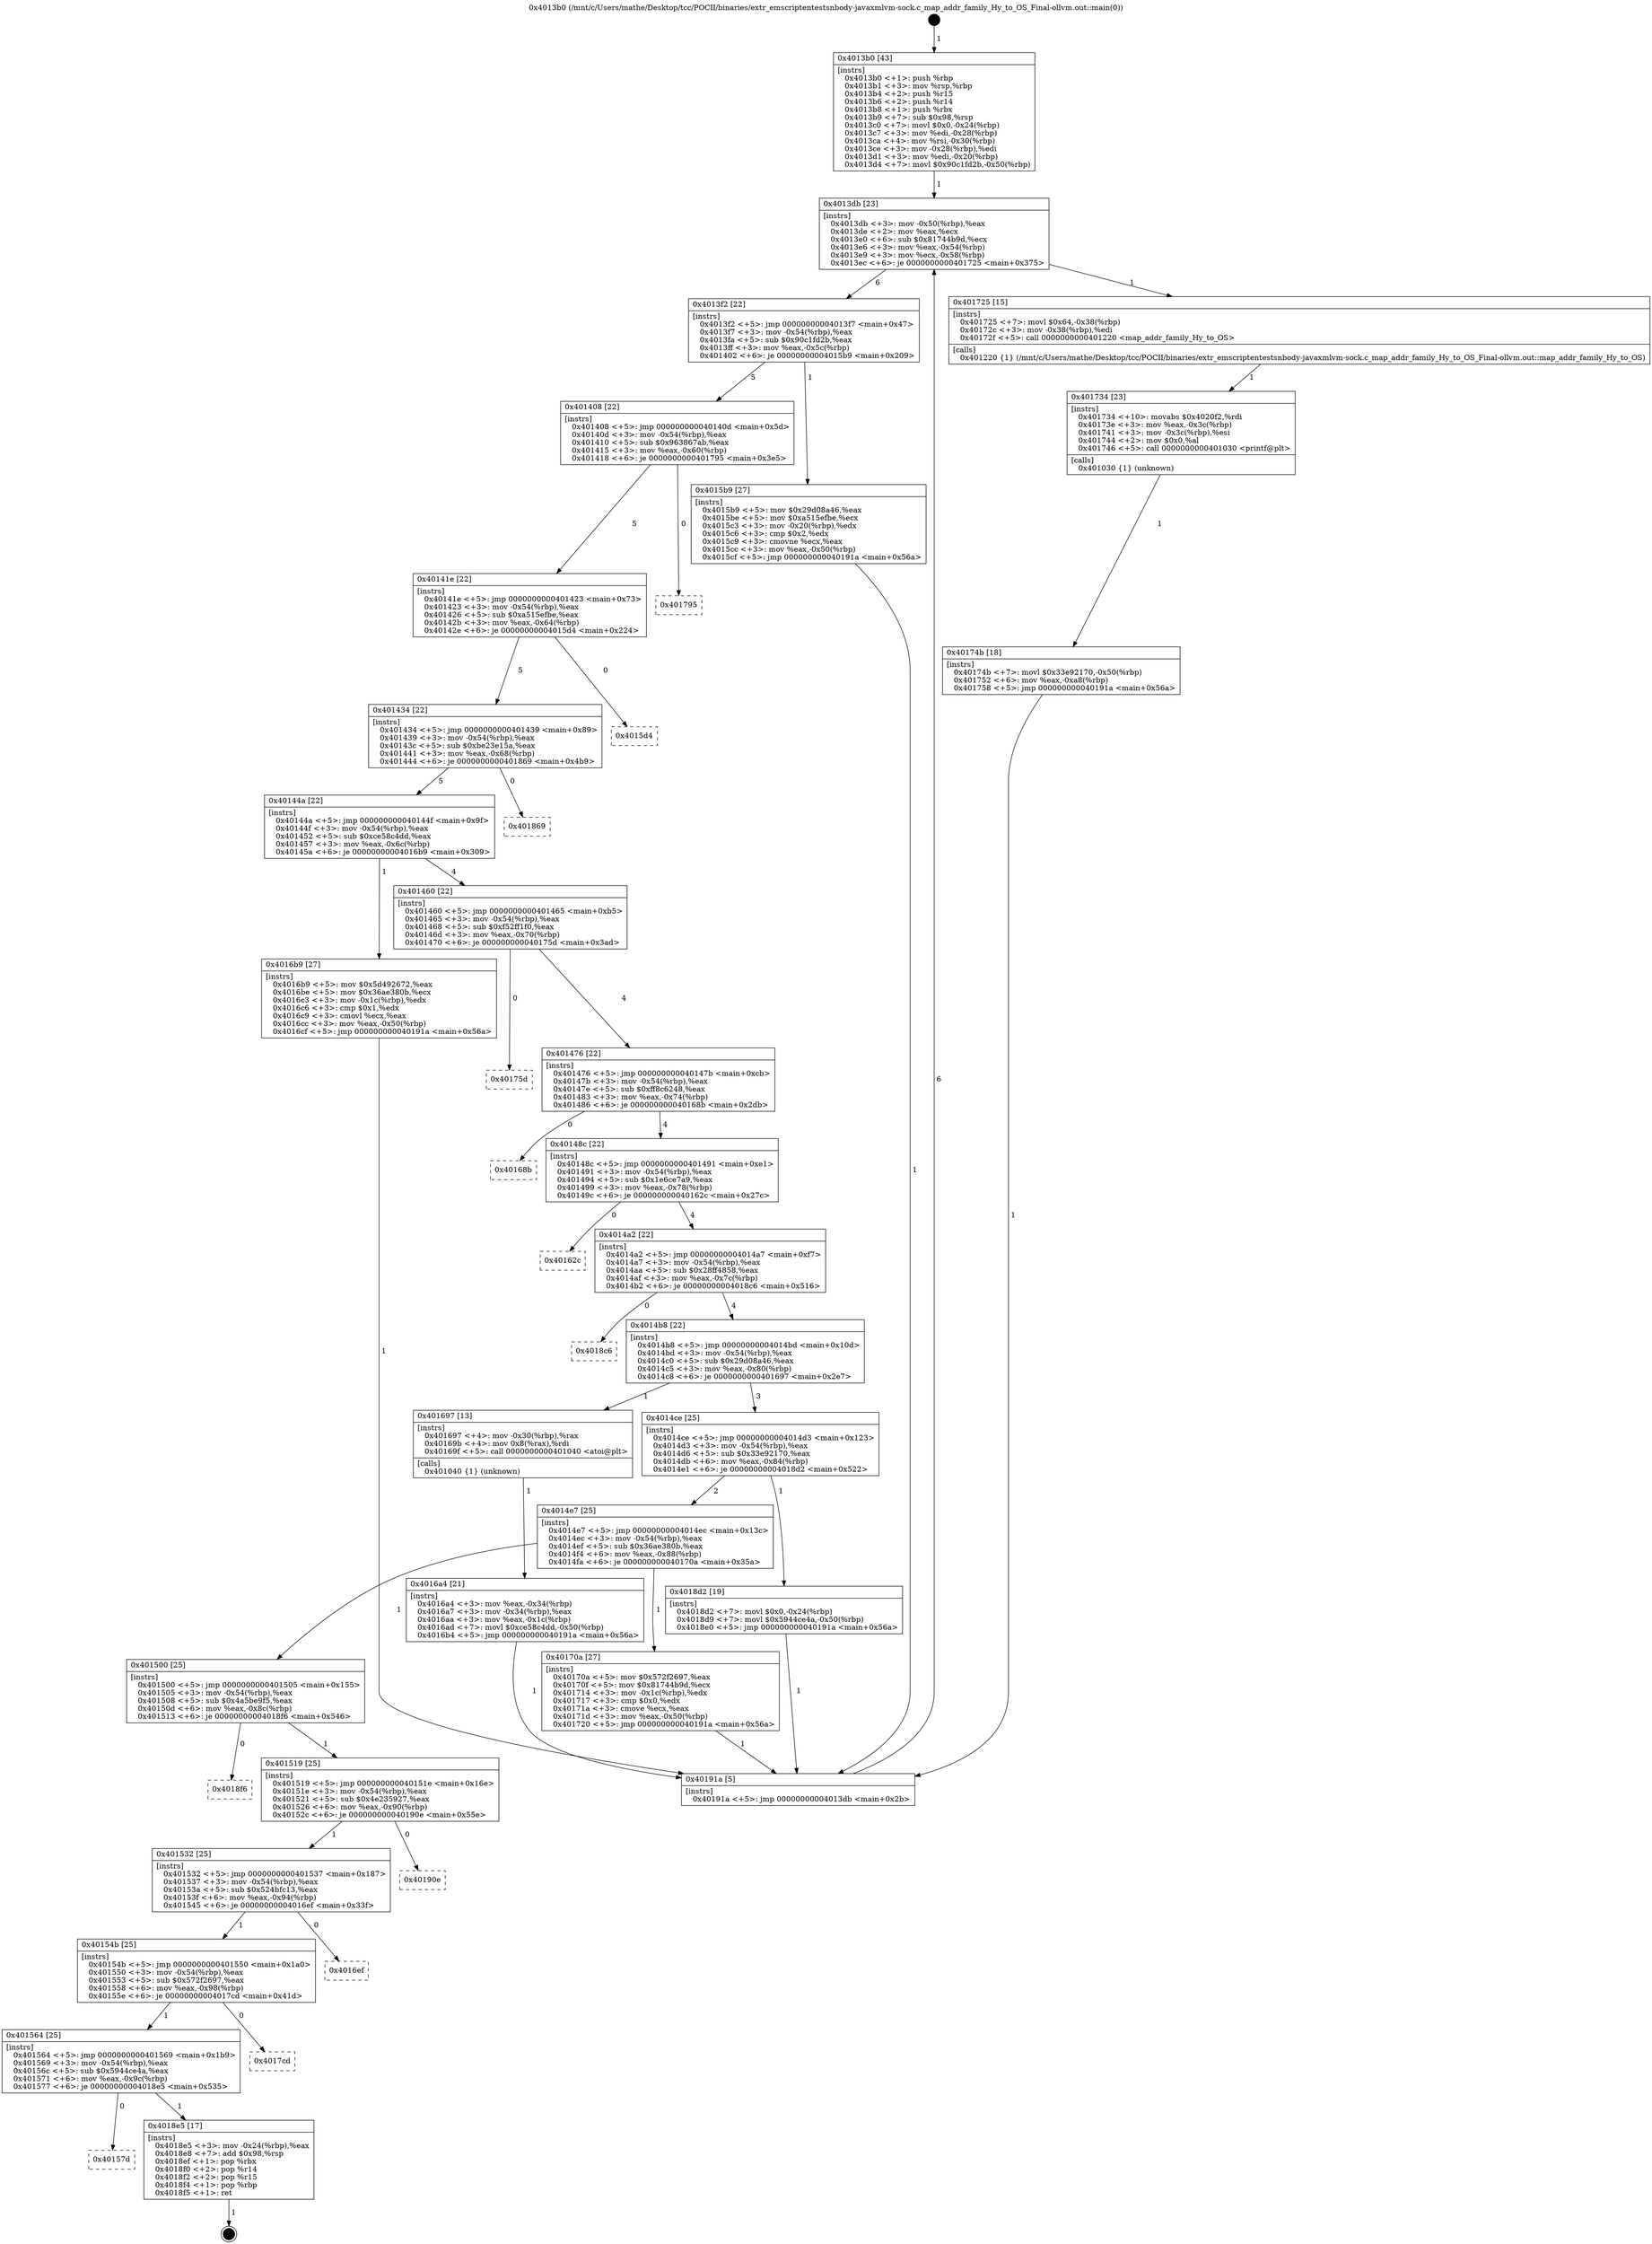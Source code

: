 digraph "0x4013b0" {
  label = "0x4013b0 (/mnt/c/Users/mathe/Desktop/tcc/POCII/binaries/extr_emscriptentestsnbody-javaxmlvm-sock.c_map_addr_family_Hy_to_OS_Final-ollvm.out::main(0))"
  labelloc = "t"
  node[shape=record]

  Entry [label="",width=0.3,height=0.3,shape=circle,fillcolor=black,style=filled]
  "0x4013db" [label="{
     0x4013db [23]\l
     | [instrs]\l
     &nbsp;&nbsp;0x4013db \<+3\>: mov -0x50(%rbp),%eax\l
     &nbsp;&nbsp;0x4013de \<+2\>: mov %eax,%ecx\l
     &nbsp;&nbsp;0x4013e0 \<+6\>: sub $0x81744b9d,%ecx\l
     &nbsp;&nbsp;0x4013e6 \<+3\>: mov %eax,-0x54(%rbp)\l
     &nbsp;&nbsp;0x4013e9 \<+3\>: mov %ecx,-0x58(%rbp)\l
     &nbsp;&nbsp;0x4013ec \<+6\>: je 0000000000401725 \<main+0x375\>\l
  }"]
  "0x401725" [label="{
     0x401725 [15]\l
     | [instrs]\l
     &nbsp;&nbsp;0x401725 \<+7\>: movl $0x64,-0x38(%rbp)\l
     &nbsp;&nbsp;0x40172c \<+3\>: mov -0x38(%rbp),%edi\l
     &nbsp;&nbsp;0x40172f \<+5\>: call 0000000000401220 \<map_addr_family_Hy_to_OS\>\l
     | [calls]\l
     &nbsp;&nbsp;0x401220 \{1\} (/mnt/c/Users/mathe/Desktop/tcc/POCII/binaries/extr_emscriptentestsnbody-javaxmlvm-sock.c_map_addr_family_Hy_to_OS_Final-ollvm.out::map_addr_family_Hy_to_OS)\l
  }"]
  "0x4013f2" [label="{
     0x4013f2 [22]\l
     | [instrs]\l
     &nbsp;&nbsp;0x4013f2 \<+5\>: jmp 00000000004013f7 \<main+0x47\>\l
     &nbsp;&nbsp;0x4013f7 \<+3\>: mov -0x54(%rbp),%eax\l
     &nbsp;&nbsp;0x4013fa \<+5\>: sub $0x90c1fd2b,%eax\l
     &nbsp;&nbsp;0x4013ff \<+3\>: mov %eax,-0x5c(%rbp)\l
     &nbsp;&nbsp;0x401402 \<+6\>: je 00000000004015b9 \<main+0x209\>\l
  }"]
  Exit [label="",width=0.3,height=0.3,shape=circle,fillcolor=black,style=filled,peripheries=2]
  "0x4015b9" [label="{
     0x4015b9 [27]\l
     | [instrs]\l
     &nbsp;&nbsp;0x4015b9 \<+5\>: mov $0x29d08a46,%eax\l
     &nbsp;&nbsp;0x4015be \<+5\>: mov $0xa515efbe,%ecx\l
     &nbsp;&nbsp;0x4015c3 \<+3\>: mov -0x20(%rbp),%edx\l
     &nbsp;&nbsp;0x4015c6 \<+3\>: cmp $0x2,%edx\l
     &nbsp;&nbsp;0x4015c9 \<+3\>: cmovne %ecx,%eax\l
     &nbsp;&nbsp;0x4015cc \<+3\>: mov %eax,-0x50(%rbp)\l
     &nbsp;&nbsp;0x4015cf \<+5\>: jmp 000000000040191a \<main+0x56a\>\l
  }"]
  "0x401408" [label="{
     0x401408 [22]\l
     | [instrs]\l
     &nbsp;&nbsp;0x401408 \<+5\>: jmp 000000000040140d \<main+0x5d\>\l
     &nbsp;&nbsp;0x40140d \<+3\>: mov -0x54(%rbp),%eax\l
     &nbsp;&nbsp;0x401410 \<+5\>: sub $0x963867ab,%eax\l
     &nbsp;&nbsp;0x401415 \<+3\>: mov %eax,-0x60(%rbp)\l
     &nbsp;&nbsp;0x401418 \<+6\>: je 0000000000401795 \<main+0x3e5\>\l
  }"]
  "0x40191a" [label="{
     0x40191a [5]\l
     | [instrs]\l
     &nbsp;&nbsp;0x40191a \<+5\>: jmp 00000000004013db \<main+0x2b\>\l
  }"]
  "0x4013b0" [label="{
     0x4013b0 [43]\l
     | [instrs]\l
     &nbsp;&nbsp;0x4013b0 \<+1\>: push %rbp\l
     &nbsp;&nbsp;0x4013b1 \<+3\>: mov %rsp,%rbp\l
     &nbsp;&nbsp;0x4013b4 \<+2\>: push %r15\l
     &nbsp;&nbsp;0x4013b6 \<+2\>: push %r14\l
     &nbsp;&nbsp;0x4013b8 \<+1\>: push %rbx\l
     &nbsp;&nbsp;0x4013b9 \<+7\>: sub $0x98,%rsp\l
     &nbsp;&nbsp;0x4013c0 \<+7\>: movl $0x0,-0x24(%rbp)\l
     &nbsp;&nbsp;0x4013c7 \<+3\>: mov %edi,-0x28(%rbp)\l
     &nbsp;&nbsp;0x4013ca \<+4\>: mov %rsi,-0x30(%rbp)\l
     &nbsp;&nbsp;0x4013ce \<+3\>: mov -0x28(%rbp),%edi\l
     &nbsp;&nbsp;0x4013d1 \<+3\>: mov %edi,-0x20(%rbp)\l
     &nbsp;&nbsp;0x4013d4 \<+7\>: movl $0x90c1fd2b,-0x50(%rbp)\l
  }"]
  "0x40157d" [label="{
     0x40157d\l
  }", style=dashed]
  "0x401795" [label="{
     0x401795\l
  }", style=dashed]
  "0x40141e" [label="{
     0x40141e [22]\l
     | [instrs]\l
     &nbsp;&nbsp;0x40141e \<+5\>: jmp 0000000000401423 \<main+0x73\>\l
     &nbsp;&nbsp;0x401423 \<+3\>: mov -0x54(%rbp),%eax\l
     &nbsp;&nbsp;0x401426 \<+5\>: sub $0xa515efbe,%eax\l
     &nbsp;&nbsp;0x40142b \<+3\>: mov %eax,-0x64(%rbp)\l
     &nbsp;&nbsp;0x40142e \<+6\>: je 00000000004015d4 \<main+0x224\>\l
  }"]
  "0x4018e5" [label="{
     0x4018e5 [17]\l
     | [instrs]\l
     &nbsp;&nbsp;0x4018e5 \<+3\>: mov -0x24(%rbp),%eax\l
     &nbsp;&nbsp;0x4018e8 \<+7\>: add $0x98,%rsp\l
     &nbsp;&nbsp;0x4018ef \<+1\>: pop %rbx\l
     &nbsp;&nbsp;0x4018f0 \<+2\>: pop %r14\l
     &nbsp;&nbsp;0x4018f2 \<+2\>: pop %r15\l
     &nbsp;&nbsp;0x4018f4 \<+1\>: pop %rbp\l
     &nbsp;&nbsp;0x4018f5 \<+1\>: ret\l
  }"]
  "0x4015d4" [label="{
     0x4015d4\l
  }", style=dashed]
  "0x401434" [label="{
     0x401434 [22]\l
     | [instrs]\l
     &nbsp;&nbsp;0x401434 \<+5\>: jmp 0000000000401439 \<main+0x89\>\l
     &nbsp;&nbsp;0x401439 \<+3\>: mov -0x54(%rbp),%eax\l
     &nbsp;&nbsp;0x40143c \<+5\>: sub $0xbe23e15a,%eax\l
     &nbsp;&nbsp;0x401441 \<+3\>: mov %eax,-0x68(%rbp)\l
     &nbsp;&nbsp;0x401444 \<+6\>: je 0000000000401869 \<main+0x4b9\>\l
  }"]
  "0x401564" [label="{
     0x401564 [25]\l
     | [instrs]\l
     &nbsp;&nbsp;0x401564 \<+5\>: jmp 0000000000401569 \<main+0x1b9\>\l
     &nbsp;&nbsp;0x401569 \<+3\>: mov -0x54(%rbp),%eax\l
     &nbsp;&nbsp;0x40156c \<+5\>: sub $0x5944ce4a,%eax\l
     &nbsp;&nbsp;0x401571 \<+6\>: mov %eax,-0x9c(%rbp)\l
     &nbsp;&nbsp;0x401577 \<+6\>: je 00000000004018e5 \<main+0x535\>\l
  }"]
  "0x401869" [label="{
     0x401869\l
  }", style=dashed]
  "0x40144a" [label="{
     0x40144a [22]\l
     | [instrs]\l
     &nbsp;&nbsp;0x40144a \<+5\>: jmp 000000000040144f \<main+0x9f\>\l
     &nbsp;&nbsp;0x40144f \<+3\>: mov -0x54(%rbp),%eax\l
     &nbsp;&nbsp;0x401452 \<+5\>: sub $0xce58c4dd,%eax\l
     &nbsp;&nbsp;0x401457 \<+3\>: mov %eax,-0x6c(%rbp)\l
     &nbsp;&nbsp;0x40145a \<+6\>: je 00000000004016b9 \<main+0x309\>\l
  }"]
  "0x4017cd" [label="{
     0x4017cd\l
  }", style=dashed]
  "0x4016b9" [label="{
     0x4016b9 [27]\l
     | [instrs]\l
     &nbsp;&nbsp;0x4016b9 \<+5\>: mov $0x5d492672,%eax\l
     &nbsp;&nbsp;0x4016be \<+5\>: mov $0x36ae380b,%ecx\l
     &nbsp;&nbsp;0x4016c3 \<+3\>: mov -0x1c(%rbp),%edx\l
     &nbsp;&nbsp;0x4016c6 \<+3\>: cmp $0x1,%edx\l
     &nbsp;&nbsp;0x4016c9 \<+3\>: cmovl %ecx,%eax\l
     &nbsp;&nbsp;0x4016cc \<+3\>: mov %eax,-0x50(%rbp)\l
     &nbsp;&nbsp;0x4016cf \<+5\>: jmp 000000000040191a \<main+0x56a\>\l
  }"]
  "0x401460" [label="{
     0x401460 [22]\l
     | [instrs]\l
     &nbsp;&nbsp;0x401460 \<+5\>: jmp 0000000000401465 \<main+0xb5\>\l
     &nbsp;&nbsp;0x401465 \<+3\>: mov -0x54(%rbp),%eax\l
     &nbsp;&nbsp;0x401468 \<+5\>: sub $0xf52ff1f0,%eax\l
     &nbsp;&nbsp;0x40146d \<+3\>: mov %eax,-0x70(%rbp)\l
     &nbsp;&nbsp;0x401470 \<+6\>: je 000000000040175d \<main+0x3ad\>\l
  }"]
  "0x40154b" [label="{
     0x40154b [25]\l
     | [instrs]\l
     &nbsp;&nbsp;0x40154b \<+5\>: jmp 0000000000401550 \<main+0x1a0\>\l
     &nbsp;&nbsp;0x401550 \<+3\>: mov -0x54(%rbp),%eax\l
     &nbsp;&nbsp;0x401553 \<+5\>: sub $0x572f2697,%eax\l
     &nbsp;&nbsp;0x401558 \<+6\>: mov %eax,-0x98(%rbp)\l
     &nbsp;&nbsp;0x40155e \<+6\>: je 00000000004017cd \<main+0x41d\>\l
  }"]
  "0x40175d" [label="{
     0x40175d\l
  }", style=dashed]
  "0x401476" [label="{
     0x401476 [22]\l
     | [instrs]\l
     &nbsp;&nbsp;0x401476 \<+5\>: jmp 000000000040147b \<main+0xcb\>\l
     &nbsp;&nbsp;0x40147b \<+3\>: mov -0x54(%rbp),%eax\l
     &nbsp;&nbsp;0x40147e \<+5\>: sub $0xff8c6248,%eax\l
     &nbsp;&nbsp;0x401483 \<+3\>: mov %eax,-0x74(%rbp)\l
     &nbsp;&nbsp;0x401486 \<+6\>: je 000000000040168b \<main+0x2db\>\l
  }"]
  "0x4016ef" [label="{
     0x4016ef\l
  }", style=dashed]
  "0x40168b" [label="{
     0x40168b\l
  }", style=dashed]
  "0x40148c" [label="{
     0x40148c [22]\l
     | [instrs]\l
     &nbsp;&nbsp;0x40148c \<+5\>: jmp 0000000000401491 \<main+0xe1\>\l
     &nbsp;&nbsp;0x401491 \<+3\>: mov -0x54(%rbp),%eax\l
     &nbsp;&nbsp;0x401494 \<+5\>: sub $0x1e6ce7a9,%eax\l
     &nbsp;&nbsp;0x401499 \<+3\>: mov %eax,-0x78(%rbp)\l
     &nbsp;&nbsp;0x40149c \<+6\>: je 000000000040162c \<main+0x27c\>\l
  }"]
  "0x401532" [label="{
     0x401532 [25]\l
     | [instrs]\l
     &nbsp;&nbsp;0x401532 \<+5\>: jmp 0000000000401537 \<main+0x187\>\l
     &nbsp;&nbsp;0x401537 \<+3\>: mov -0x54(%rbp),%eax\l
     &nbsp;&nbsp;0x40153a \<+5\>: sub $0x524bfc13,%eax\l
     &nbsp;&nbsp;0x40153f \<+6\>: mov %eax,-0x94(%rbp)\l
     &nbsp;&nbsp;0x401545 \<+6\>: je 00000000004016ef \<main+0x33f\>\l
  }"]
  "0x40162c" [label="{
     0x40162c\l
  }", style=dashed]
  "0x4014a2" [label="{
     0x4014a2 [22]\l
     | [instrs]\l
     &nbsp;&nbsp;0x4014a2 \<+5\>: jmp 00000000004014a7 \<main+0xf7\>\l
     &nbsp;&nbsp;0x4014a7 \<+3\>: mov -0x54(%rbp),%eax\l
     &nbsp;&nbsp;0x4014aa \<+5\>: sub $0x28ff4858,%eax\l
     &nbsp;&nbsp;0x4014af \<+3\>: mov %eax,-0x7c(%rbp)\l
     &nbsp;&nbsp;0x4014b2 \<+6\>: je 00000000004018c6 \<main+0x516\>\l
  }"]
  "0x40190e" [label="{
     0x40190e\l
  }", style=dashed]
  "0x4018c6" [label="{
     0x4018c6\l
  }", style=dashed]
  "0x4014b8" [label="{
     0x4014b8 [22]\l
     | [instrs]\l
     &nbsp;&nbsp;0x4014b8 \<+5\>: jmp 00000000004014bd \<main+0x10d\>\l
     &nbsp;&nbsp;0x4014bd \<+3\>: mov -0x54(%rbp),%eax\l
     &nbsp;&nbsp;0x4014c0 \<+5\>: sub $0x29d08a46,%eax\l
     &nbsp;&nbsp;0x4014c5 \<+3\>: mov %eax,-0x80(%rbp)\l
     &nbsp;&nbsp;0x4014c8 \<+6\>: je 0000000000401697 \<main+0x2e7\>\l
  }"]
  "0x401519" [label="{
     0x401519 [25]\l
     | [instrs]\l
     &nbsp;&nbsp;0x401519 \<+5\>: jmp 000000000040151e \<main+0x16e\>\l
     &nbsp;&nbsp;0x40151e \<+3\>: mov -0x54(%rbp),%eax\l
     &nbsp;&nbsp;0x401521 \<+5\>: sub $0x4e235927,%eax\l
     &nbsp;&nbsp;0x401526 \<+6\>: mov %eax,-0x90(%rbp)\l
     &nbsp;&nbsp;0x40152c \<+6\>: je 000000000040190e \<main+0x55e\>\l
  }"]
  "0x401697" [label="{
     0x401697 [13]\l
     | [instrs]\l
     &nbsp;&nbsp;0x401697 \<+4\>: mov -0x30(%rbp),%rax\l
     &nbsp;&nbsp;0x40169b \<+4\>: mov 0x8(%rax),%rdi\l
     &nbsp;&nbsp;0x40169f \<+5\>: call 0000000000401040 \<atoi@plt\>\l
     | [calls]\l
     &nbsp;&nbsp;0x401040 \{1\} (unknown)\l
  }"]
  "0x4014ce" [label="{
     0x4014ce [25]\l
     | [instrs]\l
     &nbsp;&nbsp;0x4014ce \<+5\>: jmp 00000000004014d3 \<main+0x123\>\l
     &nbsp;&nbsp;0x4014d3 \<+3\>: mov -0x54(%rbp),%eax\l
     &nbsp;&nbsp;0x4014d6 \<+5\>: sub $0x33e92170,%eax\l
     &nbsp;&nbsp;0x4014db \<+6\>: mov %eax,-0x84(%rbp)\l
     &nbsp;&nbsp;0x4014e1 \<+6\>: je 00000000004018d2 \<main+0x522\>\l
  }"]
  "0x4016a4" [label="{
     0x4016a4 [21]\l
     | [instrs]\l
     &nbsp;&nbsp;0x4016a4 \<+3\>: mov %eax,-0x34(%rbp)\l
     &nbsp;&nbsp;0x4016a7 \<+3\>: mov -0x34(%rbp),%eax\l
     &nbsp;&nbsp;0x4016aa \<+3\>: mov %eax,-0x1c(%rbp)\l
     &nbsp;&nbsp;0x4016ad \<+7\>: movl $0xce58c4dd,-0x50(%rbp)\l
     &nbsp;&nbsp;0x4016b4 \<+5\>: jmp 000000000040191a \<main+0x56a\>\l
  }"]
  "0x4018f6" [label="{
     0x4018f6\l
  }", style=dashed]
  "0x4018d2" [label="{
     0x4018d2 [19]\l
     | [instrs]\l
     &nbsp;&nbsp;0x4018d2 \<+7\>: movl $0x0,-0x24(%rbp)\l
     &nbsp;&nbsp;0x4018d9 \<+7\>: movl $0x5944ce4a,-0x50(%rbp)\l
     &nbsp;&nbsp;0x4018e0 \<+5\>: jmp 000000000040191a \<main+0x56a\>\l
  }"]
  "0x4014e7" [label="{
     0x4014e7 [25]\l
     | [instrs]\l
     &nbsp;&nbsp;0x4014e7 \<+5\>: jmp 00000000004014ec \<main+0x13c\>\l
     &nbsp;&nbsp;0x4014ec \<+3\>: mov -0x54(%rbp),%eax\l
     &nbsp;&nbsp;0x4014ef \<+5\>: sub $0x36ae380b,%eax\l
     &nbsp;&nbsp;0x4014f4 \<+6\>: mov %eax,-0x88(%rbp)\l
     &nbsp;&nbsp;0x4014fa \<+6\>: je 000000000040170a \<main+0x35a\>\l
  }"]
  "0x40174b" [label="{
     0x40174b [18]\l
     | [instrs]\l
     &nbsp;&nbsp;0x40174b \<+7\>: movl $0x33e92170,-0x50(%rbp)\l
     &nbsp;&nbsp;0x401752 \<+6\>: mov %eax,-0xa8(%rbp)\l
     &nbsp;&nbsp;0x401758 \<+5\>: jmp 000000000040191a \<main+0x56a\>\l
  }"]
  "0x40170a" [label="{
     0x40170a [27]\l
     | [instrs]\l
     &nbsp;&nbsp;0x40170a \<+5\>: mov $0x572f2697,%eax\l
     &nbsp;&nbsp;0x40170f \<+5\>: mov $0x81744b9d,%ecx\l
     &nbsp;&nbsp;0x401714 \<+3\>: mov -0x1c(%rbp),%edx\l
     &nbsp;&nbsp;0x401717 \<+3\>: cmp $0x0,%edx\l
     &nbsp;&nbsp;0x40171a \<+3\>: cmove %ecx,%eax\l
     &nbsp;&nbsp;0x40171d \<+3\>: mov %eax,-0x50(%rbp)\l
     &nbsp;&nbsp;0x401720 \<+5\>: jmp 000000000040191a \<main+0x56a\>\l
  }"]
  "0x401500" [label="{
     0x401500 [25]\l
     | [instrs]\l
     &nbsp;&nbsp;0x401500 \<+5\>: jmp 0000000000401505 \<main+0x155\>\l
     &nbsp;&nbsp;0x401505 \<+3\>: mov -0x54(%rbp),%eax\l
     &nbsp;&nbsp;0x401508 \<+5\>: sub $0x4a5be9f5,%eax\l
     &nbsp;&nbsp;0x40150d \<+6\>: mov %eax,-0x8c(%rbp)\l
     &nbsp;&nbsp;0x401513 \<+6\>: je 00000000004018f6 \<main+0x546\>\l
  }"]
  "0x401734" [label="{
     0x401734 [23]\l
     | [instrs]\l
     &nbsp;&nbsp;0x401734 \<+10\>: movabs $0x4020f2,%rdi\l
     &nbsp;&nbsp;0x40173e \<+3\>: mov %eax,-0x3c(%rbp)\l
     &nbsp;&nbsp;0x401741 \<+3\>: mov -0x3c(%rbp),%esi\l
     &nbsp;&nbsp;0x401744 \<+2\>: mov $0x0,%al\l
     &nbsp;&nbsp;0x401746 \<+5\>: call 0000000000401030 \<printf@plt\>\l
     | [calls]\l
     &nbsp;&nbsp;0x401030 \{1\} (unknown)\l
  }"]
  Entry -> "0x4013b0" [label=" 1"]
  "0x4013db" -> "0x401725" [label=" 1"]
  "0x4013db" -> "0x4013f2" [label=" 6"]
  "0x4018e5" -> Exit [label=" 1"]
  "0x4013f2" -> "0x4015b9" [label=" 1"]
  "0x4013f2" -> "0x401408" [label=" 5"]
  "0x4015b9" -> "0x40191a" [label=" 1"]
  "0x4013b0" -> "0x4013db" [label=" 1"]
  "0x40191a" -> "0x4013db" [label=" 6"]
  "0x401564" -> "0x40157d" [label=" 0"]
  "0x401408" -> "0x401795" [label=" 0"]
  "0x401408" -> "0x40141e" [label=" 5"]
  "0x401564" -> "0x4018e5" [label=" 1"]
  "0x40141e" -> "0x4015d4" [label=" 0"]
  "0x40141e" -> "0x401434" [label=" 5"]
  "0x40154b" -> "0x401564" [label=" 1"]
  "0x401434" -> "0x401869" [label=" 0"]
  "0x401434" -> "0x40144a" [label=" 5"]
  "0x40154b" -> "0x4017cd" [label=" 0"]
  "0x40144a" -> "0x4016b9" [label=" 1"]
  "0x40144a" -> "0x401460" [label=" 4"]
  "0x401532" -> "0x40154b" [label=" 1"]
  "0x401460" -> "0x40175d" [label=" 0"]
  "0x401460" -> "0x401476" [label=" 4"]
  "0x401532" -> "0x4016ef" [label=" 0"]
  "0x401476" -> "0x40168b" [label=" 0"]
  "0x401476" -> "0x40148c" [label=" 4"]
  "0x401519" -> "0x401532" [label=" 1"]
  "0x40148c" -> "0x40162c" [label=" 0"]
  "0x40148c" -> "0x4014a2" [label=" 4"]
  "0x401519" -> "0x40190e" [label=" 0"]
  "0x4014a2" -> "0x4018c6" [label=" 0"]
  "0x4014a2" -> "0x4014b8" [label=" 4"]
  "0x401500" -> "0x401519" [label=" 1"]
  "0x4014b8" -> "0x401697" [label=" 1"]
  "0x4014b8" -> "0x4014ce" [label=" 3"]
  "0x401697" -> "0x4016a4" [label=" 1"]
  "0x4016a4" -> "0x40191a" [label=" 1"]
  "0x4016b9" -> "0x40191a" [label=" 1"]
  "0x401500" -> "0x4018f6" [label=" 0"]
  "0x4014ce" -> "0x4018d2" [label=" 1"]
  "0x4014ce" -> "0x4014e7" [label=" 2"]
  "0x4018d2" -> "0x40191a" [label=" 1"]
  "0x4014e7" -> "0x40170a" [label=" 1"]
  "0x4014e7" -> "0x401500" [label=" 1"]
  "0x40170a" -> "0x40191a" [label=" 1"]
  "0x401725" -> "0x401734" [label=" 1"]
  "0x401734" -> "0x40174b" [label=" 1"]
  "0x40174b" -> "0x40191a" [label=" 1"]
}
